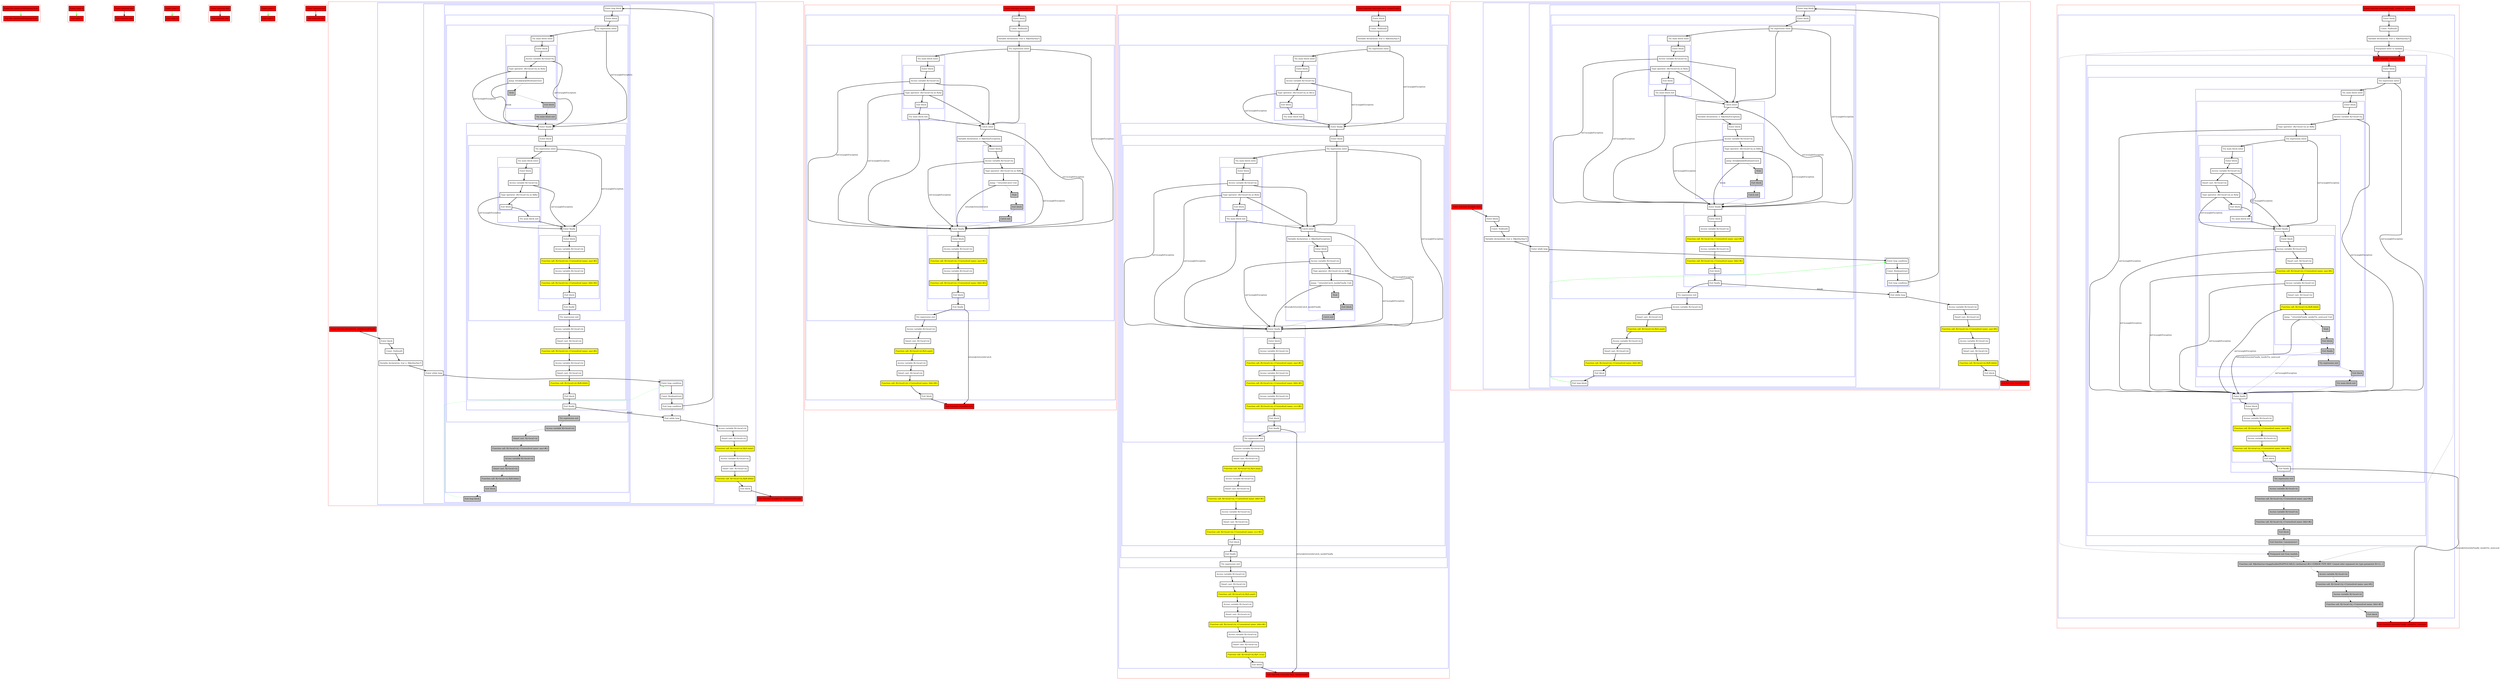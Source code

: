 digraph castInTryWithJump_fir_kt {
    graph [nodesep=3]
    node [shape=box penwidth=2]
    edge [penwidth=2]

    subgraph cluster_0 {
        color=red
        0 [label="Enter file castInTryWithJump.fir.kt" style="filled" fillcolor=red];
        1 [label="Exit file castInTryWithJump.fir.kt" style="filled" fillcolor=red];
    }
    0 -> {1} [color=green];

    subgraph cluster_1 {
        color=red
        2 [label="Enter class A" style="filled" fillcolor=red];
        3 [label="Exit class A" style="filled" fillcolor=red];
    }
    2 -> {3} [color=green];

    subgraph cluster_2 {
        color=red
        4 [label="Enter function aaa" style="filled" fillcolor=red];
        5 [label="Exit function aaa" style="filled" fillcolor=red];
    }
    4 -> {5};

    subgraph cluster_3 {
        color=red
        6 [label="Enter class B" style="filled" fillcolor=red];
        7 [label="Exit class B" style="filled" fillcolor=red];
    }
    6 -> {7} [color=green];

    subgraph cluster_4 {
        color=red
        8 [label="Enter function bbb" style="filled" fillcolor=red];
        9 [label="Exit function bbb" style="filled" fillcolor=red];
    }
    8 -> {9};

    subgraph cluster_5 {
        color=red
        10 [label="Enter class C" style="filled" fillcolor=red];
        11 [label="Exit class C" style="filled" fillcolor=red];
    }
    10 -> {11} [color=green];

    subgraph cluster_6 {
        color=red
        12 [label="Enter function ccc" style="filled" fillcolor=red];
        13 [label="Exit function ccc" style="filled" fillcolor=red];
    }
    12 -> {13};

    subgraph cluster_7 {
        color=red
        14 [label="Enter function breakInTry_withNestedFinally" style="filled" fillcolor=red];
        subgraph cluster_8 {
            color=blue
            15 [label="Enter block"];
            16 [label="Const: Null(null)"];
            17 [label="Variable declaration: lvar x: R|kotlin/Any?|"];
            subgraph cluster_9 {
                color=blue
                18 [label="Enter while loop"];
                subgraph cluster_10 {
                    color=blue
                    19 [label="Enter loop condition"];
                    20 [label="Const: Boolean(true)"];
                    21 [label="Exit loop condition"];
                }
                subgraph cluster_11 {
                    color=blue
                    22 [label="Enter loop block"];
                    subgraph cluster_12 {
                        color=blue
                        23 [label="Enter block"];
                        subgraph cluster_13 {
                            color=blue
                            24 [label="Try expression enter"];
                            subgraph cluster_14 {
                                color=blue
                                25 [label="Try main block enter"];
                                subgraph cluster_15 {
                                    color=blue
                                    26 [label="Enter block"];
                                    27 [label="Access variable R|<local>/x|"];
                                    28 [label="Type operator: (R|<local>/x| as R|A|)"];
                                    29 [label="Jump: break@@@[Boolean(true)] "];
                                    30 [label="Stub" style="filled" fillcolor=gray];
                                    31 [label="Exit block" style="filled" fillcolor=gray];
                                }
                                32 [label="Try main block exit" style="filled" fillcolor=gray];
                            }
                            subgraph cluster_16 {
                                color=blue
                                33 [label="Enter finally"];
                                subgraph cluster_17 {
                                    color=blue
                                    34 [label="Enter block"];
                                    subgraph cluster_18 {
                                        color=blue
                                        35 [label="Try expression enter"];
                                        subgraph cluster_19 {
                                            color=blue
                                            36 [label="Try main block enter"];
                                            subgraph cluster_20 {
                                                color=blue
                                                37 [label="Enter block"];
                                                38 [label="Access variable R|<local>/x|"];
                                                39 [label="Type operator: (R|<local>/x| as R|B|)"];
                                                40 [label="Exit block"];
                                            }
                                            41 [label="Try main block exit"];
                                        }
                                        subgraph cluster_21 {
                                            color=blue
                                            42 [label="Enter finally"];
                                            subgraph cluster_22 {
                                                color=blue
                                                43 [label="Enter block"];
                                                44 [label="Access variable R|<local>/x|"];
                                                45 [label="Function call: R|<local>/x|.<Unresolved name: aaa>#()" style="filled" fillcolor=yellow];
                                                46 [label="Access variable R|<local>/x|"];
                                                47 [label="Function call: R|<local>/x|.<Unresolved name: bbb>#()" style="filled" fillcolor=yellow];
                                                48 [label="Exit block"];
                                            }
                                            49 [label="Exit finally"];
                                        }
                                        50 [label="Try expression exit"];
                                    }
                                    51 [label="Access variable R|<local>/x|"];
                                    52 [label="Smart cast: R|<local>/x|"];
                                    53 [label="Function call: R|<local>/x|.<Unresolved name: aaa>#()" style="filled" fillcolor=yellow];
                                    54 [label="Access variable R|<local>/x|"];
                                    55 [label="Smart cast: R|<local>/x|"];
                                    56 [label="Function call: R|<local>/x|.R|/B.bbb|()" style="filled" fillcolor=yellow];
                                    57 [label="Exit block"];
                                }
                                58 [label="Exit finally"];
                            }
                            59 [label="Try expression exit" style="filled" fillcolor=gray];
                        }
                        60 [label="Access variable R|<local>/x|" style="filled" fillcolor=gray];
                        61 [label="Smart cast: R|<local>/x|" style="filled" fillcolor=gray];
                        62 [label="Function call: R|<local>/x|.<Unresolved name: aaa>#()" style="filled" fillcolor=gray];
                        63 [label="Access variable R|<local>/x|" style="filled" fillcolor=gray];
                        64 [label="Smart cast: R|<local>/x|" style="filled" fillcolor=gray];
                        65 [label="Function call: R|<local>/x|.R|/B.bbb|()" style="filled" fillcolor=gray];
                        66 [label="Exit block" style="filled" fillcolor=gray];
                    }
                    67 [label="Exit loop block" style="filled" fillcolor=gray];
                }
                68 [label="Exit while loop"];
            }
            69 [label="Access variable R|<local>/x|"];
            70 [label="Smart cast: R|<local>/x|"];
            71 [label="Function call: R|<local>/x|.R|/A.aaa|()" style="filled" fillcolor=yellow];
            72 [label="Access variable R|<local>/x|"];
            73 [label="Smart cast: R|<local>/x|"];
            74 [label="Function call: R|<local>/x|.R|/B.bbb|()" style="filled" fillcolor=yellow];
            75 [label="Exit block"];
        }
        76 [label="Exit function breakInTry_withNestedFinally" style="filled" fillcolor=red];
    }
    14 -> {15};
    15 -> {16};
    16 -> {17};
    17 -> {18};
    18 -> {19};
    19 -> {20};
    20 -> {21};
    21 -> {22};
    21 -> {68} [style=dotted];
    22 -> {23};
    23 -> {24};
    24 -> {25};
    24 -> {33} [label="onUncaughtException"];
    25 -> {26};
    26 -> {27};
    27 -> {28};
    27 -> {33} [label="onUncaughtException"];
    28 -> {29};
    28 -> {33} [label="onUncaughtException"];
    29 -> {33} [label="break"];
    29 -> {30} [style=dotted];
    30 -> {31} [style=dotted];
    31 -> {32} [style=dotted];
    32 -> {33} [style=dotted];
    33 -> {34};
    34 -> {35};
    35 -> {36};
    35 -> {42} [label="onUncaughtException"];
    36 -> {37};
    37 -> {38};
    38 -> {39};
    38 -> {42} [label="onUncaughtException"];
    39 -> {40};
    39 -> {42} [label="onUncaughtException"];
    40 -> {41};
    41 -> {42};
    42 -> {43};
    43 -> {44};
    44 -> {45};
    45 -> {46};
    46 -> {47};
    47 -> {48};
    48 -> {49};
    49 -> {50};
    50 -> {51};
    51 -> {52};
    52 -> {53};
    53 -> {54};
    54 -> {55};
    55 -> {56};
    56 -> {57};
    57 -> {58};
    58 -> {68} [label="break"];
    58 -> {59} [style=dotted];
    59 -> {60} [style=dotted];
    60 -> {61} [style=dotted];
    61 -> {62} [style=dotted];
    62 -> {63} [style=dotted];
    63 -> {64} [style=dotted];
    64 -> {65} [style=dotted];
    65 -> {66} [style=dotted];
    66 -> {67} [style=dotted];
    67 -> {19} [color=green style=dotted];
    68 -> {69};
    69 -> {70};
    70 -> {71};
    71 -> {72};
    72 -> {73};
    73 -> {74};
    74 -> {75};
    75 -> {76};

    subgraph cluster_23 {
        color=red
        77 [label="Enter function returnInCatch" style="filled" fillcolor=red];
        subgraph cluster_24 {
            color=blue
            78 [label="Enter block"];
            79 [label="Const: Null(null)"];
            80 [label="Variable declaration: lvar x: R|kotlin/Any?|"];
            subgraph cluster_25 {
                color=blue
                81 [label="Try expression enter"];
                subgraph cluster_26 {
                    color=blue
                    82 [label="Try main block enter"];
                    subgraph cluster_27 {
                        color=blue
                        83 [label="Enter block"];
                        84 [label="Access variable R|<local>/x|"];
                        85 [label="Type operator: (R|<local>/x| as R|A|)"];
                        86 [label="Exit block"];
                    }
                    87 [label="Try main block exit"];
                }
                subgraph cluster_28 {
                    color=blue
                    88 [label="Catch enter"];
                    89 [label="Variable declaration: e: R|kotlin/Exception|"];
                    subgraph cluster_29 {
                        color=blue
                        90 [label="Enter block"];
                        91 [label="Access variable R|<local>/x|"];
                        92 [label="Type operator: (R|<local>/x| as R|B|)"];
                        93 [label="Jump: ^returnInCatch Unit"];
                        94 [label="Stub" style="filled" fillcolor=gray];
                        95 [label="Exit block" style="filled" fillcolor=gray];
                    }
                    96 [label="Catch exit" style="filled" fillcolor=gray];
                }
                subgraph cluster_30 {
                    color=blue
                    97 [label="Enter finally"];
                    subgraph cluster_31 {
                        color=blue
                        98 [label="Enter block"];
                        99 [label="Access variable R|<local>/x|"];
                        100 [label="Function call: R|<local>/x|.<Unresolved name: aaa>#()" style="filled" fillcolor=yellow];
                        101 [label="Access variable R|<local>/x|"];
                        102 [label="Function call: R|<local>/x|.<Unresolved name: bbb>#()" style="filled" fillcolor=yellow];
                        103 [label="Exit block"];
                    }
                    104 [label="Exit finally"];
                }
                105 [label="Try expression exit"];
            }
            106 [label="Access variable R|<local>/x|"];
            107 [label="Smart cast: R|<local>/x|"];
            108 [label="Function call: R|<local>/x|.R|/A.aaa|()" style="filled" fillcolor=yellow];
            109 [label="Access variable R|<local>/x|"];
            110 [label="Smart cast: R|<local>/x|"];
            111 [label="Function call: R|<local>/x|.<Unresolved name: bbb>#()" style="filled" fillcolor=yellow];
            112 [label="Exit block"];
        }
        113 [label="Exit function returnInCatch" style="filled" fillcolor=red];
    }
    77 -> {78};
    78 -> {79};
    79 -> {80};
    80 -> {81};
    81 -> {82 88};
    81 -> {97} [label="onUncaughtException"];
    82 -> {83};
    83 -> {84};
    84 -> {85 88};
    84 -> {97} [label="onUncaughtException"];
    85 -> {86 88};
    85 -> {97} [label="onUncaughtException"];
    86 -> {87};
    87 -> {88 97};
    88 -> {89};
    88 -> {97} [label="onUncaughtException"];
    89 -> {90};
    90 -> {91};
    91 -> {92};
    91 -> {97} [label="onUncaughtException"];
    92 -> {93};
    92 -> {97} [label="onUncaughtException"];
    93 -> {97} [label="return@/returnInCatch"];
    93 -> {94} [style=dotted];
    94 -> {95} [style=dotted];
    95 -> {96} [style=dotted];
    96 -> {97} [style=dotted];
    97 -> {98};
    98 -> {99};
    99 -> {100};
    100 -> {101};
    101 -> {102};
    102 -> {103};
    103 -> {104};
    104 -> {105};
    104 -> {113} [label="return@/returnInCatch"];
    105 -> {106};
    106 -> {107};
    107 -> {108};
    108 -> {109};
    109 -> {110};
    110 -> {111};
    111 -> {112};
    112 -> {113};

    subgraph cluster_32 {
        color=red
        114 [label="Enter function returnInCatch_insideFinally" style="filled" fillcolor=red];
        subgraph cluster_33 {
            color=blue
            115 [label="Enter block"];
            116 [label="Const: Null(null)"];
            117 [label="Variable declaration: lvar x: R|kotlin/Any?|"];
            subgraph cluster_34 {
                color=blue
                118 [label="Try expression enter"];
                subgraph cluster_35 {
                    color=blue
                    119 [label="Try main block enter"];
                    subgraph cluster_36 {
                        color=blue
                        120 [label="Enter block"];
                        121 [label="Access variable R|<local>/x|"];
                        122 [label="Type operator: (R|<local>/x| as R|C|)"];
                        123 [label="Exit block"];
                    }
                    124 [label="Try main block exit"];
                }
                subgraph cluster_37 {
                    color=blue
                    125 [label="Enter finally"];
                    subgraph cluster_38 {
                        color=blue
                        126 [label="Enter block"];
                        subgraph cluster_39 {
                            color=blue
                            127 [label="Try expression enter"];
                            subgraph cluster_40 {
                                color=blue
                                128 [label="Try main block enter"];
                                subgraph cluster_41 {
                                    color=blue
                                    129 [label="Enter block"];
                                    130 [label="Access variable R|<local>/x|"];
                                    131 [label="Type operator: (R|<local>/x| as R|A|)"];
                                    132 [label="Exit block"];
                                }
                                133 [label="Try main block exit"];
                            }
                            subgraph cluster_42 {
                                color=blue
                                134 [label="Catch enter"];
                                135 [label="Variable declaration: e: R|kotlin/Exception|"];
                                subgraph cluster_43 {
                                    color=blue
                                    136 [label="Enter block"];
                                    137 [label="Access variable R|<local>/x|"];
                                    138 [label="Type operator: (R|<local>/x| as R|B|)"];
                                    139 [label="Jump: ^returnInCatch_insideFinally Unit"];
                                    140 [label="Stub" style="filled" fillcolor=gray];
                                    141 [label="Exit block" style="filled" fillcolor=gray];
                                }
                                142 [label="Catch exit" style="filled" fillcolor=gray];
                            }
                            subgraph cluster_44 {
                                color=blue
                                143 [label="Enter finally"];
                                subgraph cluster_45 {
                                    color=blue
                                    144 [label="Enter block"];
                                    145 [label="Access variable R|<local>/x|"];
                                    146 [label="Function call: R|<local>/x|.<Unresolved name: aaa>#()" style="filled" fillcolor=yellow];
                                    147 [label="Access variable R|<local>/x|"];
                                    148 [label="Function call: R|<local>/x|.<Unresolved name: bbb>#()" style="filled" fillcolor=yellow];
                                    149 [label="Access variable R|<local>/x|"];
                                    150 [label="Function call: R|<local>/x|.<Unresolved name: ccc>#()" style="filled" fillcolor=yellow];
                                    151 [label="Exit block"];
                                }
                                152 [label="Exit finally"];
                            }
                            153 [label="Try expression exit"];
                        }
                        154 [label="Access variable R|<local>/x|"];
                        155 [label="Smart cast: R|<local>/x|"];
                        156 [label="Function call: R|<local>/x|.R|/A.aaa|()" style="filled" fillcolor=yellow];
                        157 [label="Access variable R|<local>/x|"];
                        158 [label="Smart cast: R|<local>/x|"];
                        159 [label="Function call: R|<local>/x|.<Unresolved name: bbb>#()" style="filled" fillcolor=yellow];
                        160 [label="Access variable R|<local>/x|"];
                        161 [label="Smart cast: R|<local>/x|"];
                        162 [label="Function call: R|<local>/x|.<Unresolved name: ccc>#()" style="filled" fillcolor=yellow];
                        163 [label="Exit block"];
                    }
                    164 [label="Exit finally"];
                }
                165 [label="Try expression exit"];
            }
            166 [label="Access variable R|<local>/x|"];
            167 [label="Smart cast: R|<local>/x|"];
            168 [label="Function call: R|<local>/x|.R|/A.aaa|()" style="filled" fillcolor=yellow];
            169 [label="Access variable R|<local>/x|"];
            170 [label="Smart cast: R|<local>/x|"];
            171 [label="Function call: R|<local>/x|.<Unresolved name: bbb>#()" style="filled" fillcolor=yellow];
            172 [label="Access variable R|<local>/x|"];
            173 [label="Smart cast: R|<local>/x|"];
            174 [label="Function call: R|<local>/x|.R|/C.ccc|()" style="filled" fillcolor=yellow];
            175 [label="Exit block"];
        }
        176 [label="Exit function returnInCatch_insideFinally" style="filled" fillcolor=red];
    }
    114 -> {115};
    115 -> {116};
    116 -> {117};
    117 -> {118};
    118 -> {119};
    118 -> {125} [label="onUncaughtException"];
    119 -> {120};
    120 -> {121};
    121 -> {122};
    121 -> {125} [label="onUncaughtException"];
    122 -> {123};
    122 -> {125} [label="onUncaughtException"];
    123 -> {124};
    124 -> {125};
    125 -> {126};
    126 -> {127};
    127 -> {128 134};
    127 -> {143} [label="onUncaughtException"];
    128 -> {129};
    129 -> {130};
    130 -> {131 134};
    130 -> {143} [label="onUncaughtException"];
    131 -> {132 134};
    131 -> {143} [label="onUncaughtException"];
    132 -> {133};
    133 -> {134 143};
    134 -> {135};
    134 -> {143} [label="onUncaughtException"];
    135 -> {136};
    136 -> {137};
    137 -> {138};
    137 -> {143} [label="onUncaughtException"];
    138 -> {139};
    138 -> {143} [label="onUncaughtException"];
    139 -> {143} [label="return@/returnInCatch_insideFinally"];
    139 -> {140} [style=dotted];
    140 -> {141} [style=dotted];
    141 -> {142} [style=dotted];
    142 -> {143} [style=dotted];
    143 -> {144};
    144 -> {145};
    145 -> {146};
    146 -> {147};
    147 -> {148};
    148 -> {149};
    149 -> {150};
    150 -> {151};
    151 -> {152};
    152 -> {153};
    152 -> {176} [label="return@/returnInCatch_insideFinally"];
    153 -> {154};
    154 -> {155};
    155 -> {156};
    156 -> {157};
    157 -> {158};
    158 -> {159};
    159 -> {160};
    160 -> {161};
    161 -> {162};
    162 -> {163};
    163 -> {164};
    164 -> {165};
    165 -> {166};
    166 -> {167};
    167 -> {168};
    168 -> {169};
    169 -> {170};
    170 -> {171};
    171 -> {172};
    172 -> {173};
    173 -> {174};
    174 -> {175};
    175 -> {176};

    subgraph cluster_46 {
        color=red
        177 [label="Enter function breakInCatch" style="filled" fillcolor=red];
        subgraph cluster_47 {
            color=blue
            178 [label="Enter block"];
            179 [label="Const: Null(null)"];
            180 [label="Variable declaration: lvar x: R|kotlin/Any?|"];
            subgraph cluster_48 {
                color=blue
                181 [label="Enter while loop"];
                subgraph cluster_49 {
                    color=blue
                    182 [label="Enter loop condition"];
                    183 [label="Const: Boolean(true)"];
                    184 [label="Exit loop condition"];
                }
                subgraph cluster_50 {
                    color=blue
                    185 [label="Enter loop block"];
                    subgraph cluster_51 {
                        color=blue
                        186 [label="Enter block"];
                        subgraph cluster_52 {
                            color=blue
                            187 [label="Try expression enter"];
                            subgraph cluster_53 {
                                color=blue
                                188 [label="Try main block enter"];
                                subgraph cluster_54 {
                                    color=blue
                                    189 [label="Enter block"];
                                    190 [label="Access variable R|<local>/x|"];
                                    191 [label="Type operator: (R|<local>/x| as R|A|)"];
                                    192 [label="Exit block"];
                                }
                                193 [label="Try main block exit"];
                            }
                            subgraph cluster_55 {
                                color=blue
                                194 [label="Catch enter"];
                                195 [label="Variable declaration: e: R|kotlin/Exception|"];
                                subgraph cluster_56 {
                                    color=blue
                                    196 [label="Enter block"];
                                    197 [label="Access variable R|<local>/x|"];
                                    198 [label="Type operator: (R|<local>/x| as R|B|)"];
                                    199 [label="Jump: break@@@[Boolean(true)] "];
                                    200 [label="Stub" style="filled" fillcolor=gray];
                                    201 [label="Exit block" style="filled" fillcolor=gray];
                                }
                                202 [label="Catch exit" style="filled" fillcolor=gray];
                            }
                            subgraph cluster_57 {
                                color=blue
                                203 [label="Enter finally"];
                                subgraph cluster_58 {
                                    color=blue
                                    204 [label="Enter block"];
                                    205 [label="Access variable R|<local>/x|"];
                                    206 [label="Function call: R|<local>/x|.<Unresolved name: aaa>#()" style="filled" fillcolor=yellow];
                                    207 [label="Access variable R|<local>/x|"];
                                    208 [label="Function call: R|<local>/x|.<Unresolved name: bbb>#()" style="filled" fillcolor=yellow];
                                    209 [label="Exit block"];
                                }
                                210 [label="Exit finally"];
                            }
                            211 [label="Try expression exit"];
                        }
                        212 [label="Access variable R|<local>/x|"];
                        213 [label="Smart cast: R|<local>/x|"];
                        214 [label="Function call: R|<local>/x|.R|/A.aaa|()" style="filled" fillcolor=yellow];
                        215 [label="Access variable R|<local>/x|"];
                        216 [label="Smart cast: R|<local>/x|"];
                        217 [label="Function call: R|<local>/x|.<Unresolved name: bbb>#()" style="filled" fillcolor=yellow];
                        218 [label="Exit block"];
                    }
                    219 [label="Exit loop block"];
                }
                220 [label="Exit while loop"];
            }
            221 [label="Access variable R|<local>/x|"];
            222 [label="Smart cast: R|<local>/x|"];
            223 [label="Function call: R|<local>/x|.<Unresolved name: aaa>#()" style="filled" fillcolor=yellow];
            224 [label="Access variable R|<local>/x|"];
            225 [label="Smart cast: R|<local>/x|"];
            226 [label="Function call: R|<local>/x|.R|/B.bbb|()" style="filled" fillcolor=yellow];
            227 [label="Exit block"];
        }
        228 [label="Exit function breakInCatch" style="filled" fillcolor=red];
    }
    177 -> {178};
    178 -> {179};
    179 -> {180};
    180 -> {181};
    181 -> {182};
    182 -> {183};
    183 -> {184};
    184 -> {185};
    184 -> {220} [style=dotted];
    185 -> {186};
    186 -> {187};
    187 -> {188 194};
    187 -> {203} [label="onUncaughtException"];
    188 -> {189};
    189 -> {190};
    190 -> {191 194};
    190 -> {203} [label="onUncaughtException"];
    191 -> {192 194};
    191 -> {203} [label="onUncaughtException"];
    192 -> {193};
    193 -> {194 203};
    194 -> {195};
    194 -> {203} [label="onUncaughtException"];
    195 -> {196};
    196 -> {197};
    197 -> {198};
    197 -> {203} [label="onUncaughtException"];
    198 -> {199};
    198 -> {203} [label="onUncaughtException"];
    199 -> {203} [label="break"];
    199 -> {200} [style=dotted];
    200 -> {201} [style=dotted];
    201 -> {202} [style=dotted];
    202 -> {203} [style=dotted];
    203 -> {204};
    204 -> {205};
    205 -> {206};
    206 -> {207};
    207 -> {208};
    208 -> {209};
    209 -> {210};
    210 -> {211};
    210 -> {220} [label="break"];
    211 -> {212};
    212 -> {213};
    213 -> {214};
    214 -> {215};
    215 -> {216};
    216 -> {217};
    217 -> {218};
    218 -> {219};
    219 -> {182} [color=green style=dashed];
    220 -> {221};
    221 -> {222};
    222 -> {223};
    223 -> {224};
    224 -> {225};
    225 -> {226};
    226 -> {227};
    227 -> {228};

    subgraph cluster_59 {
        color=red
        229 [label="Enter function returnInFinally_insideTry_nonLocal" style="filled" fillcolor=red];
        subgraph cluster_60 {
            color=blue
            230 [label="Enter block"];
            231 [label="Const: Null(null)"];
            232 [label="Variable declaration: lvar x: R|kotlin/Any?|"];
            233 [label="Postponed enter to lambda"];
            subgraph cluster_61 {
                color=blue
                234 [label="Enter function <anonymous>" style="filled" fillcolor=red];
                subgraph cluster_62 {
                    color=blue
                    235 [label="Enter block"];
                    subgraph cluster_63 {
                        color=blue
                        236 [label="Try expression enter"];
                        subgraph cluster_64 {
                            color=blue
                            237 [label="Try main block enter"];
                            subgraph cluster_65 {
                                color=blue
                                238 [label="Enter block"];
                                239 [label="Access variable R|<local>/x|"];
                                240 [label="Type operator: (R|<local>/x| as R|B|)"];
                                subgraph cluster_66 {
                                    color=blue
                                    241 [label="Try expression enter"];
                                    subgraph cluster_67 {
                                        color=blue
                                        242 [label="Try main block enter"];
                                        subgraph cluster_68 {
                                            color=blue
                                            243 [label="Enter block"];
                                            244 [label="Access variable R|<local>/x|"];
                                            245 [label="Smart cast: R|<local>/x|"];
                                            246 [label="Type operator: (R|<local>/x| as R|A|)"];
                                            247 [label="Exit block"];
                                        }
                                        248 [label="Try main block exit"];
                                    }
                                    subgraph cluster_69 {
                                        color=blue
                                        249 [label="Enter finally"];
                                        subgraph cluster_70 {
                                            color=blue
                                            250 [label="Enter block"];
                                            251 [label="Access variable R|<local>/x|"];
                                            252 [label="Smart cast: R|<local>/x|"];
                                            253 [label="Function call: R|<local>/x|.<Unresolved name: aaa>#()" style="filled" fillcolor=yellow];
                                            254 [label="Access variable R|<local>/x|"];
                                            255 [label="Smart cast: R|<local>/x|"];
                                            256 [label="Function call: R|<local>/x|.R|/B.bbb|()" style="filled" fillcolor=yellow];
                                            257 [label="Jump: ^returnInFinally_insideTry_nonLocal Unit"];
                                            258 [label="Stub" style="filled" fillcolor=gray];
                                            259 [label="Exit block" style="filled" fillcolor=gray];
                                        }
                                        260 [label="Exit finally" style="filled" fillcolor=gray];
                                    }
                                    261 [label="Try expression exit" style="filled" fillcolor=gray];
                                }
                                262 [label="Exit block" style="filled" fillcolor=gray];
                            }
                            263 [label="Try main block exit" style="filled" fillcolor=gray];
                        }
                        subgraph cluster_71 {
                            color=blue
                            264 [label="Enter finally"];
                            subgraph cluster_72 {
                                color=blue
                                265 [label="Enter block"];
                                266 [label="Access variable R|<local>/x|"];
                                267 [label="Function call: R|<local>/x|.<Unresolved name: aaa>#()" style="filled" fillcolor=yellow];
                                268 [label="Access variable R|<local>/x|"];
                                269 [label="Function call: R|<local>/x|.<Unresolved name: bbb>#()" style="filled" fillcolor=yellow];
                                270 [label="Exit block"];
                            }
                            271 [label="Exit finally"];
                        }
                        272 [label="Try expression exit" style="filled" fillcolor=gray];
                    }
                    273 [label="Access variable R|<local>/x|" style="filled" fillcolor=gray];
                    274 [label="Function call: R|<local>/x|.<Unresolved name: aaa>#()" style="filled" fillcolor=gray];
                    275 [label="Access variable R|<local>/x|" style="filled" fillcolor=gray];
                    276 [label="Function call: R|<local>/x|.<Unresolved name: bbb>#()" style="filled" fillcolor=gray];
                    277 [label="Exit block" style="filled" fillcolor=gray];
                }
                278 [label="Exit function <anonymous>" style="filled" fillcolor=gray];
            }
            279 [label="Postponed exit from lambda" style="filled" fillcolor=gray];
            280 [label="Function call: R|kotlin/run<Inapplicable(INAPPLICABLE): kotlin/run>#|<<ERROR TYPE REF: Cannot infer argument for type parameter R>>(...)" style="filled" fillcolor=gray];
            281 [label="Access variable R|<local>/x|" style="filled" fillcolor=gray];
            282 [label="Function call: R|<local>/x|.<Unresolved name: aaa>#()" style="filled" fillcolor=gray];
            283 [label="Access variable R|<local>/x|" style="filled" fillcolor=gray];
            284 [label="Function call: R|<local>/x|.<Unresolved name: bbb>#()" style="filled" fillcolor=gray];
            285 [label="Exit block" style="filled" fillcolor=gray];
        }
        286 [label="Exit function returnInFinally_insideTry_nonLocal" style="filled" fillcolor=red];
    }
    229 -> {230};
    230 -> {231};
    231 -> {232};
    232 -> {233};
    233 -> {234};
    233 -> {279 280} [style=dotted];
    233 -> {234} [style=dashed];
    234 -> {235};
    235 -> {236};
    236 -> {237};
    236 -> {264} [label="onUncaughtException"];
    237 -> {238};
    238 -> {239};
    239 -> {240};
    239 -> {264} [label="onUncaughtException"];
    240 -> {241};
    240 -> {264} [label="onUncaughtException"];
    241 -> {242};
    241 -> {249} [label="onUncaughtException"];
    242 -> {243};
    243 -> {244};
    244 -> {245};
    244 -> {249} [label="onUncaughtException"];
    245 -> {246};
    246 -> {247};
    246 -> {249} [label="onUncaughtException"];
    247 -> {248};
    248 -> {249};
    249 -> {250};
    250 -> {251};
    251 -> {252};
    251 -> {264} [label="onUncaughtException"];
    252 -> {253};
    253 -> {254};
    253 -> {264} [label="onUncaughtException"];
    254 -> {255};
    254 -> {264} [label="onUncaughtException"];
    255 -> {256};
    256 -> {257};
    256 -> {264} [label="onUncaughtException"];
    257 -> {264} [label="return@/returnInFinally_insideTry_nonLocal"];
    257 -> {258} [style=dotted];
    258 -> {259} [style=dotted];
    259 -> {260} [style=dotted];
    260 -> {264} [style=dotted label="onUncaughtException"];
    260 -> {261} [style=dotted];
    261 -> {262} [style=dotted];
    262 -> {263} [style=dotted];
    263 -> {264} [style=dotted];
    264 -> {265};
    265 -> {266};
    266 -> {267};
    267 -> {268};
    268 -> {269};
    269 -> {270};
    270 -> {271};
    271 -> {286} [label="return@/returnInFinally_insideTry_nonLocal"];
    271 -> {272} [style=dotted];
    272 -> {273} [style=dotted];
    273 -> {274} [style=dotted];
    274 -> {275} [style=dotted];
    275 -> {276} [style=dotted];
    276 -> {277} [style=dotted];
    277 -> {278} [style=dotted];
    278 -> {279} [style=dotted];
    279 -> {280} [style=dotted];
    280 -> {281} [style=dotted];
    281 -> {282} [style=dotted];
    282 -> {283} [style=dotted];
    283 -> {284} [style=dotted];
    284 -> {285} [style=dotted];
    285 -> {286} [style=dotted];

}

